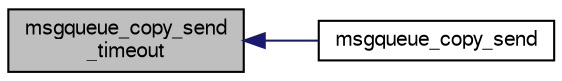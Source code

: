 digraph "msgqueue_copy_send_timeout"
{
  edge [fontname="FreeSans",fontsize="10",labelfontname="FreeSans",labelfontsize="10"];
  node [fontname="FreeSans",fontsize="10",shape=record];
  rankdir="LR";
  Node1 [label="msgqueue_copy_send\l_timeout",height=0.2,width=0.4,color="black", fillcolor="grey75", style="filled", fontcolor="black"];
  Node1 -> Node2 [dir="back",color="midnightblue",fontsize="10",style="solid",fontname="FreeSans"];
  Node2 [label="msgqueue_copy_send",height=0.2,width=0.4,color="black", fillcolor="white", style="filled",URL="$msg__queue_8h.html#ab8e38447d739bbdfab151c413e813070",tooltip="send a buffer NOT previously allocated "];
}
